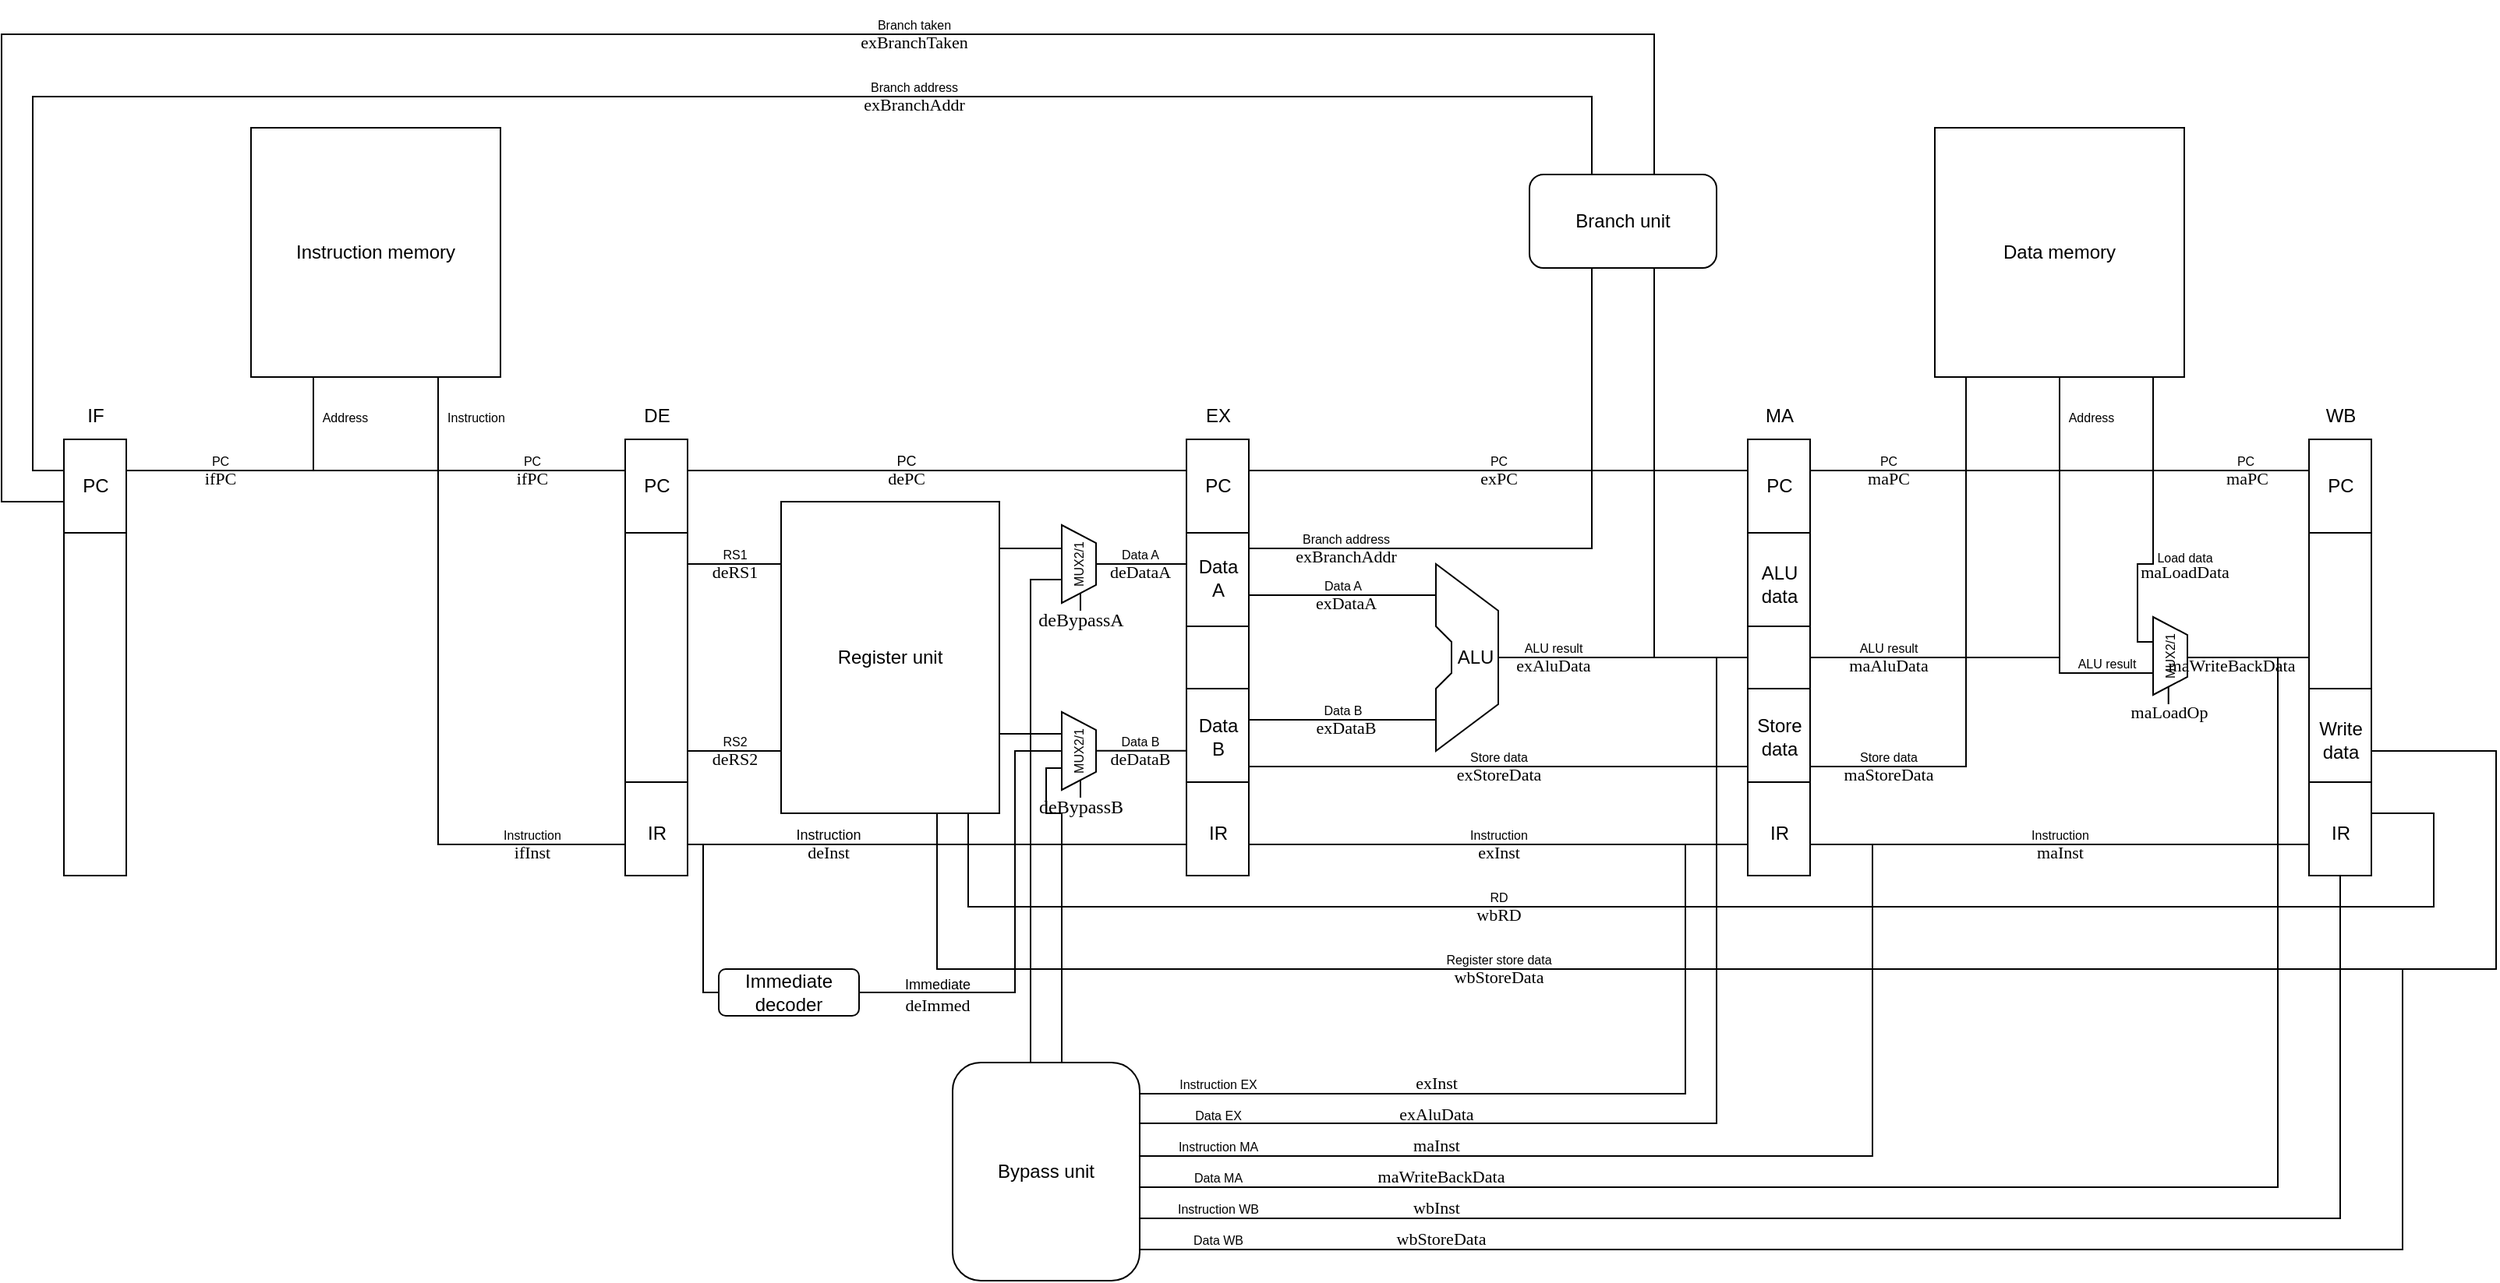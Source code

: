 <mxfile version="21.4.0" type="device">
  <diagram name="Page-1" id="dkRdcyzWB-hq2_BkCbYh">
    <mxGraphModel dx="800" dy="474" grid="1" gridSize="10" guides="1" tooltips="1" connect="1" arrows="1" fold="1" page="1" pageScale="3" pageWidth="1169" pageHeight="827" math="0" shadow="0">
      <root>
        <object label="" id="0">
          <mxCell />
        </object>
        <mxCell id="1" parent="0" />
        <mxCell id="Cf3jVZnJyaWvzG3tm_rI-6" value="Instruction memory" style="rounded=0;whiteSpace=wrap;html=1;" parent="1" vertex="1">
          <mxGeometry x="200" y="120" width="160" height="160" as="geometry" />
        </mxCell>
        <mxCell id="Cf3jVZnJyaWvzG3tm_rI-7" value="" style="rounded=0;whiteSpace=wrap;html=1;" parent="1" vertex="1">
          <mxGeometry x="80" y="320" width="40" height="280" as="geometry" />
        </mxCell>
        <mxCell id="Cf3jVZnJyaWvzG3tm_rI-8" value="" style="rounded=0;whiteSpace=wrap;html=1;" parent="1" vertex="1">
          <mxGeometry x="440" y="320" width="40" height="280" as="geometry" />
        </mxCell>
        <mxCell id="Cf3jVZnJyaWvzG3tm_rI-9" value="" style="rounded=0;whiteSpace=wrap;html=1;" parent="1" vertex="1">
          <mxGeometry x="800" y="320" width="40" height="280" as="geometry" />
        </mxCell>
        <mxCell id="Cf3jVZnJyaWvzG3tm_rI-10" value="" style="rounded=0;whiteSpace=wrap;html=1;" parent="1" vertex="1">
          <mxGeometry x="1160" y="320" width="40" height="280" as="geometry" />
        </mxCell>
        <mxCell id="Cf3jVZnJyaWvzG3tm_rI-11" value="" style="rounded=0;whiteSpace=wrap;html=1;" parent="1" vertex="1">
          <mxGeometry x="1520" y="320" width="40" height="280" as="geometry" />
        </mxCell>
        <mxCell id="Cf3jVZnJyaWvzG3tm_rI-12" value="Data memory" style="rounded=0;whiteSpace=wrap;html=1;" parent="1" vertex="1">
          <mxGeometry x="1280" y="120" width="160" height="160" as="geometry" />
        </mxCell>
        <mxCell id="Cf3jVZnJyaWvzG3tm_rI-14" value="" style="endArrow=none;html=1;rounded=0;entryX=0.25;entryY=1;entryDx=0;entryDy=0;" parent="1" target="Cf3jVZnJyaWvzG3tm_rI-6" edge="1">
          <mxGeometry width="50" height="50" relative="1" as="geometry">
            <mxPoint x="120" y="340" as="sourcePoint" />
            <mxPoint x="170" y="290" as="targetPoint" />
            <Array as="points">
              <mxPoint x="240" y="340" />
            </Array>
          </mxGeometry>
        </mxCell>
        <mxCell id="Cf3jVZnJyaWvzG3tm_rI-16" value="" style="endArrow=none;html=1;rounded=0;" parent="1" edge="1">
          <mxGeometry width="50" height="50" relative="1" as="geometry">
            <mxPoint x="440" y="580" as="sourcePoint" />
            <mxPoint x="320" y="280" as="targetPoint" />
            <Array as="points">
              <mxPoint x="320" y="580" />
            </Array>
          </mxGeometry>
        </mxCell>
        <mxCell id="Cf3jVZnJyaWvzG3tm_rI-18" value="" style="endArrow=none;html=1;rounded=0;" parent="1" edge="1">
          <mxGeometry width="50" height="50" relative="1" as="geometry">
            <mxPoint x="240" y="340" as="sourcePoint" />
            <mxPoint x="440" y="340" as="targetPoint" />
          </mxGeometry>
        </mxCell>
        <mxCell id="Cf3jVZnJyaWvzG3tm_rI-19" value="&lt;font style=&quot;font-size: 8px;&quot;&gt;PC&lt;/font&gt;" style="text;html=1;align=center;verticalAlign=middle;resizable=0;points=[];autosize=1;strokeColor=none;fillColor=none;" parent="1" vertex="1">
          <mxGeometry x="165" y="318" width="30" height="30" as="geometry" />
        </mxCell>
        <mxCell id="Cf3jVZnJyaWvzG3tm_rI-21" value="&lt;font style=&quot;font-size: 8px;&quot;&gt;PC&lt;/font&gt;" style="text;html=1;align=center;verticalAlign=middle;resizable=0;points=[];autosize=1;strokeColor=none;fillColor=none;" parent="1" vertex="1">
          <mxGeometry x="365" y="318" width="30" height="30" as="geometry" />
        </mxCell>
        <mxCell id="Cf3jVZnJyaWvzG3tm_rI-23" value="&lt;font style=&quot;font-size: 8px;&quot;&gt;Instruction&lt;/font&gt;" style="text;html=1;align=center;verticalAlign=middle;resizable=0;points=[];autosize=1;strokeColor=none;fillColor=none;" parent="1" vertex="1">
          <mxGeometry x="350" y="558" width="60" height="30" as="geometry" />
        </mxCell>
        <mxCell id="Cf3jVZnJyaWvzG3tm_rI-24" value="IF" style="text;html=1;align=center;verticalAlign=middle;resizable=0;points=[];autosize=1;strokeColor=none;fillColor=none;" parent="1" vertex="1">
          <mxGeometry x="85" y="290" width="30" height="30" as="geometry" />
        </mxCell>
        <mxCell id="Cf3jVZnJyaWvzG3tm_rI-25" value="DE" style="text;html=1;align=center;verticalAlign=middle;resizable=0;points=[];autosize=1;strokeColor=none;fillColor=none;" parent="1" vertex="1">
          <mxGeometry x="440" y="290" width="40" height="30" as="geometry" />
        </mxCell>
        <mxCell id="Cf3jVZnJyaWvzG3tm_rI-26" value="EX" style="text;html=1;align=center;verticalAlign=middle;resizable=0;points=[];autosize=1;strokeColor=none;fillColor=none;" parent="1" vertex="1">
          <mxGeometry x="800" y="290" width="40" height="30" as="geometry" />
        </mxCell>
        <mxCell id="Cf3jVZnJyaWvzG3tm_rI-27" value="MA" style="text;html=1;align=center;verticalAlign=middle;resizable=0;points=[];autosize=1;strokeColor=none;fillColor=none;" parent="1" vertex="1">
          <mxGeometry x="1160" y="290" width="40" height="30" as="geometry" />
        </mxCell>
        <mxCell id="Cf3jVZnJyaWvzG3tm_rI-28" value="WB" style="text;html=1;align=center;verticalAlign=middle;resizable=0;points=[];autosize=1;strokeColor=none;fillColor=none;" parent="1" vertex="1">
          <mxGeometry x="1520" y="290" width="40" height="30" as="geometry" />
        </mxCell>
        <mxCell id="Cf3jVZnJyaWvzG3tm_rI-29" value="Register unit" style="rounded=0;whiteSpace=wrap;html=1;" parent="1" vertex="1">
          <mxGeometry x="540" y="360" width="140" height="200" as="geometry" />
        </mxCell>
        <mxCell id="Cf3jVZnJyaWvzG3tm_rI-30" value="" style="endArrow=none;html=1;rounded=0;" parent="1" edge="1">
          <mxGeometry width="50" height="50" relative="1" as="geometry">
            <mxPoint x="480" y="340" as="sourcePoint" />
            <mxPoint x="800" y="340" as="targetPoint" />
          </mxGeometry>
        </mxCell>
        <mxCell id="Cf3jVZnJyaWvzG3tm_rI-31" value="&lt;font style=&quot;font-size: 9px;&quot;&gt;PC&lt;/font&gt;" style="text;html=1;align=center;verticalAlign=middle;resizable=0;points=[];autosize=1;strokeColor=none;fillColor=none;" parent="1" vertex="1">
          <mxGeometry x="600" y="318" width="40" height="30" as="geometry" />
        </mxCell>
        <mxCell id="Cf3jVZnJyaWvzG3tm_rI-32" value="" style="endArrow=none;html=1;rounded=0;" parent="1" edge="1">
          <mxGeometry width="50" height="50" relative="1" as="geometry">
            <mxPoint x="480" y="580" as="sourcePoint" />
            <mxPoint x="800" y="580" as="targetPoint" />
          </mxGeometry>
        </mxCell>
        <mxCell id="Cf3jVZnJyaWvzG3tm_rI-33" value="&lt;font style=&quot;font-size: 9px;&quot;&gt;Instruction&lt;/font&gt;" style="text;html=1;align=center;verticalAlign=middle;resizable=0;points=[];autosize=1;strokeColor=none;fillColor=none;" parent="1" vertex="1">
          <mxGeometry x="535" y="558" width="70" height="30" as="geometry" />
        </mxCell>
        <mxCell id="Cf3jVZnJyaWvzG3tm_rI-34" value="" style="endArrow=none;html=1;rounded=0;" parent="1" edge="1">
          <mxGeometry width="50" height="50" relative="1" as="geometry">
            <mxPoint x="480" y="400" as="sourcePoint" />
            <mxPoint x="540" y="400" as="targetPoint" />
          </mxGeometry>
        </mxCell>
        <mxCell id="Cf3jVZnJyaWvzG3tm_rI-35" value="" style="endArrow=none;html=1;rounded=0;" parent="1" edge="1">
          <mxGeometry width="50" height="50" relative="1" as="geometry">
            <mxPoint x="480" y="520" as="sourcePoint" />
            <mxPoint x="540" y="520" as="targetPoint" />
          </mxGeometry>
        </mxCell>
        <mxCell id="Cf3jVZnJyaWvzG3tm_rI-36" value="&lt;font style=&quot;font-size: 8px;&quot;&gt;RS1&lt;/font&gt;" style="text;html=1;align=center;verticalAlign=middle;resizable=0;points=[];autosize=1;strokeColor=none;fillColor=none;" parent="1" vertex="1">
          <mxGeometry x="490" y="378" width="40" height="30" as="geometry" />
        </mxCell>
        <mxCell id="Cf3jVZnJyaWvzG3tm_rI-38" value="&lt;font style=&quot;&quot;&gt;&lt;font style=&quot;font-size: 8px;&quot;&gt;RS2&lt;/font&gt;&lt;br&gt;&lt;/font&gt;" style="text;html=1;align=center;verticalAlign=middle;resizable=0;points=[];autosize=1;strokeColor=none;fillColor=none;" parent="1" vertex="1">
          <mxGeometry x="490" y="498" width="40" height="30" as="geometry" />
        </mxCell>
        <mxCell id="Cf3jVZnJyaWvzG3tm_rI-39" value="" style="endArrow=none;html=1;rounded=0;" parent="1" edge="1">
          <mxGeometry width="50" height="50" relative="1" as="geometry">
            <mxPoint x="1560" y="520" as="sourcePoint" />
            <mxPoint x="640" y="560" as="targetPoint" />
            <Array as="points">
              <mxPoint x="1640" y="520" />
              <mxPoint x="1640" y="660" />
              <mxPoint x="1090" y="660" />
              <mxPoint x="640" y="660" />
            </Array>
          </mxGeometry>
        </mxCell>
        <mxCell id="Cf3jVZnJyaWvzG3tm_rI-43" value="" style="endArrow=none;html=1;rounded=0;fillColor=#E6E6E6;" parent="1" edge="1">
          <mxGeometry width="50" height="50" relative="1" as="geometry">
            <mxPoint x="970" y="460" as="sourcePoint" />
            <mxPoint x="970" y="460" as="targetPoint" />
            <Array as="points">
              <mxPoint x="970" y="470" />
              <mxPoint x="960" y="480" />
              <mxPoint x="960" y="520" />
              <mxPoint x="1000" y="490" />
              <mxPoint x="1000" y="430" />
              <mxPoint x="960" y="400" />
              <mxPoint x="960" y="440" />
              <mxPoint x="970" y="450" />
            </Array>
          </mxGeometry>
        </mxCell>
        <mxCell id="Cf3jVZnJyaWvzG3tm_rI-45" value="" style="endArrow=none;html=1;rounded=0;" parent="1" edge="1">
          <mxGeometry width="50" height="50" relative="1" as="geometry">
            <mxPoint x="840" y="420" as="sourcePoint" />
            <mxPoint x="960" y="420" as="targetPoint" />
          </mxGeometry>
        </mxCell>
        <mxCell id="Cf3jVZnJyaWvzG3tm_rI-46" value="" style="endArrow=none;html=1;rounded=0;" parent="1" edge="1">
          <mxGeometry width="50" height="50" relative="1" as="geometry">
            <mxPoint x="840" y="500" as="sourcePoint" />
            <mxPoint x="960" y="500" as="targetPoint" />
          </mxGeometry>
        </mxCell>
        <mxCell id="Cf3jVZnJyaWvzG3tm_rI-47" value="" style="endArrow=none;html=1;rounded=0;" parent="1" edge="1">
          <mxGeometry width="50" height="50" relative="1" as="geometry">
            <mxPoint x="660" y="560" as="sourcePoint" />
            <mxPoint x="1560" y="560" as="targetPoint" />
            <Array as="points">
              <mxPoint x="660" y="620" />
              <mxPoint x="1600" y="620" />
              <mxPoint x="1600" y="560" />
            </Array>
          </mxGeometry>
        </mxCell>
        <mxCell id="Cf3jVZnJyaWvzG3tm_rI-48" value="" style="endArrow=none;html=1;rounded=0;" parent="1" edge="1">
          <mxGeometry width="50" height="50" relative="1" as="geometry">
            <mxPoint x="1000" y="460" as="sourcePoint" />
            <mxPoint x="1160" y="460" as="targetPoint" />
          </mxGeometry>
        </mxCell>
        <mxCell id="Cf3jVZnJyaWvzG3tm_rI-49" value="&lt;font style=&quot;font-size: 8px;&quot;&gt;Data A&lt;/font&gt;" style="text;html=1;align=center;verticalAlign=middle;resizable=0;points=[];autosize=1;strokeColor=none;fillColor=none;" parent="1" vertex="1">
          <mxGeometry x="875" y="398" width="50" height="30" as="geometry" />
        </mxCell>
        <mxCell id="Cf3jVZnJyaWvzG3tm_rI-51" value="&lt;font style=&quot;font-size: 8px;&quot;&gt;Data B&lt;/font&gt;" style="text;html=1;align=center;verticalAlign=middle;resizable=0;points=[];autosize=1;strokeColor=none;fillColor=none;" parent="1" vertex="1">
          <mxGeometry x="875" y="478" width="50" height="30" as="geometry" />
        </mxCell>
        <mxCell id="Cf3jVZnJyaWvzG3tm_rI-52" value="" style="endArrow=none;html=1;rounded=0;" parent="1" edge="1">
          <mxGeometry width="50" height="50" relative="1" as="geometry">
            <mxPoint x="840" y="530" as="sourcePoint" />
            <mxPoint x="1160" y="530" as="targetPoint" />
          </mxGeometry>
        </mxCell>
        <mxCell id="Cf3jVZnJyaWvzG3tm_rI-53" value="&lt;font style=&quot;font-size: 8px;&quot;&gt;Store data&lt;/font&gt;" style="text;html=1;align=center;verticalAlign=middle;resizable=0;points=[];autosize=1;strokeColor=none;fillColor=none;" parent="1" vertex="1">
          <mxGeometry x="970" y="508" width="60" height="30" as="geometry" />
        </mxCell>
        <mxCell id="Cf3jVZnJyaWvzG3tm_rI-54" value="" style="endArrow=none;html=1;rounded=0;" parent="1" edge="1">
          <mxGeometry width="50" height="50" relative="1" as="geometry">
            <mxPoint x="840" y="580" as="sourcePoint" />
            <mxPoint x="1160" y="580" as="targetPoint" />
          </mxGeometry>
        </mxCell>
        <mxCell id="Cf3jVZnJyaWvzG3tm_rI-55" value="&lt;font style=&quot;font-size: 8px;&quot;&gt;Instruction&lt;/font&gt;" style="text;html=1;align=center;verticalAlign=middle;resizable=0;points=[];autosize=1;strokeColor=none;fillColor=none;" parent="1" vertex="1">
          <mxGeometry x="970" y="558" width="60" height="30" as="geometry" />
        </mxCell>
        <mxCell id="Cf3jVZnJyaWvzG3tm_rI-56" value="" style="endArrow=none;html=1;rounded=0;" parent="1" edge="1">
          <mxGeometry width="50" height="50" relative="1" as="geometry">
            <mxPoint x="840" y="340" as="sourcePoint" />
            <mxPoint x="1160" y="340" as="targetPoint" />
          </mxGeometry>
        </mxCell>
        <mxCell id="Cf3jVZnJyaWvzG3tm_rI-57" value="ALU" style="text;html=1;align=center;verticalAlign=middle;resizable=0;points=[];autosize=1;strokeColor=none;fillColor=none;" parent="1" vertex="1">
          <mxGeometry x="960" y="445" width="50" height="30" as="geometry" />
        </mxCell>
        <mxCell id="Cf3jVZnJyaWvzG3tm_rI-59" value="&lt;font style=&quot;font-size: 8px;&quot;&gt;PC&lt;/font&gt;" style="text;html=1;align=center;verticalAlign=middle;resizable=0;points=[];autosize=1;strokeColor=none;fillColor=none;" parent="1" vertex="1">
          <mxGeometry x="985" y="318" width="30" height="30" as="geometry" />
        </mxCell>
        <mxCell id="Cf3jVZnJyaWvzG3tm_rI-60" value="Branch unit" style="rounded=1;whiteSpace=wrap;html=1;" parent="1" vertex="1">
          <mxGeometry x="1020" y="150" width="120" height="60" as="geometry" />
        </mxCell>
        <mxCell id="Cf3jVZnJyaWvzG3tm_rI-61" value="" style="endArrow=none;html=1;rounded=0;" parent="1" edge="1">
          <mxGeometry width="50" height="50" relative="1" as="geometry">
            <mxPoint x="840" y="390" as="sourcePoint" />
            <mxPoint x="1060" y="210" as="targetPoint" />
            <Array as="points">
              <mxPoint x="1060" y="390" />
            </Array>
          </mxGeometry>
        </mxCell>
        <mxCell id="Cf3jVZnJyaWvzG3tm_rI-62" value="&lt;font style=&quot;font-size: 8px;&quot;&gt;ALU result&lt;/font&gt;" style="text;html=1;align=center;verticalAlign=middle;resizable=0;points=[];autosize=1;strokeColor=none;fillColor=none;" parent="1" vertex="1">
          <mxGeometry x="1005" y="438" width="60" height="30" as="geometry" />
        </mxCell>
        <mxCell id="Cf3jVZnJyaWvzG3tm_rI-64" value="" style="endArrow=none;html=1;rounded=0;" parent="1" edge="1">
          <mxGeometry width="50" height="50" relative="1" as="geometry">
            <mxPoint x="1100" y="460" as="sourcePoint" />
            <mxPoint x="1100" y="210" as="targetPoint" />
          </mxGeometry>
        </mxCell>
        <mxCell id="Cf3jVZnJyaWvzG3tm_rI-65" value="" style="endArrow=none;html=1;rounded=0;" parent="1" edge="1">
          <mxGeometry width="50" height="50" relative="1" as="geometry">
            <mxPoint x="80" y="340" as="sourcePoint" />
            <mxPoint x="1060" y="150" as="targetPoint" />
            <Array as="points">
              <mxPoint x="60" y="340" />
              <mxPoint x="60" y="100" />
              <mxPoint x="560" y="100" />
              <mxPoint x="1060" y="100" />
            </Array>
          </mxGeometry>
        </mxCell>
        <mxCell id="Cf3jVZnJyaWvzG3tm_rI-66" value="" style="endArrow=none;html=1;rounded=0;" parent="1" edge="1">
          <mxGeometry width="50" height="50" relative="1" as="geometry">
            <mxPoint x="80" y="360" as="sourcePoint" />
            <mxPoint x="1100" y="150" as="targetPoint" />
            <Array as="points">
              <mxPoint x="40" y="360" />
              <mxPoint x="40" y="60" />
              <mxPoint x="1100" y="60" />
            </Array>
          </mxGeometry>
        </mxCell>
        <mxCell id="Cf3jVZnJyaWvzG3tm_rI-67" value="&lt;font style=&quot;font-size: 8px;&quot;&gt;Branch taken&lt;/font&gt;" style="text;html=1;align=center;verticalAlign=middle;resizable=0;points=[];autosize=1;strokeColor=none;fillColor=none;" parent="1" vertex="1">
          <mxGeometry x="590" y="38" width="70" height="30" as="geometry" />
        </mxCell>
        <mxCell id="Cf3jVZnJyaWvzG3tm_rI-69" value="&lt;font style=&quot;font-size: 8px;&quot;&gt;Branch address&lt;/font&gt;" style="text;html=1;align=center;verticalAlign=middle;resizable=0;points=[];autosize=1;strokeColor=none;fillColor=none;" parent="1" vertex="1">
          <mxGeometry x="585" y="78" width="80" height="30" as="geometry" />
        </mxCell>
        <mxCell id="Cf3jVZnJyaWvzG3tm_rI-70" value="&lt;font style=&quot;font-size: 8px;&quot;&gt;Branch address&lt;/font&gt;" style="text;html=1;align=center;verticalAlign=middle;resizable=0;points=[];autosize=1;strokeColor=none;fillColor=none;" parent="1" vertex="1">
          <mxGeometry x="862" y="368" width="80" height="30" as="geometry" />
        </mxCell>
        <mxCell id="Cf3jVZnJyaWvzG3tm_rI-71" value="" style="endArrow=none;html=1;rounded=0;" parent="1" edge="1">
          <mxGeometry width="50" height="50" relative="1" as="geometry">
            <mxPoint x="1200" y="580" as="sourcePoint" />
            <mxPoint x="1520" y="580" as="targetPoint" />
          </mxGeometry>
        </mxCell>
        <mxCell id="Cf3jVZnJyaWvzG3tm_rI-72" value="&lt;font style=&quot;font-size: 8px;&quot;&gt;Instruction&lt;/font&gt;" style="text;html=1;align=center;verticalAlign=middle;resizable=0;points=[];autosize=1;strokeColor=none;fillColor=none;" parent="1" vertex="1">
          <mxGeometry x="1330" y="558" width="60" height="30" as="geometry" />
        </mxCell>
        <mxCell id="Cf3jVZnJyaWvzG3tm_rI-73" value="MUX2/1" style="verticalLabelPosition=middle;verticalAlign=middle;html=1;shape=trapezoid;perimeter=trapezoidPerimeter;whiteSpace=wrap;size=0.23;arcSize=10;flipV=1;labelPosition=center;align=center;rotation=-90;fontSize=8;" parent="1" vertex="1">
          <mxGeometry x="706" y="389" width="50" height="22" as="geometry" />
        </mxCell>
        <mxCell id="Cf3jVZnJyaWvzG3tm_rI-74" value="" style="endArrow=none;html=1;rounded=0;" parent="1" edge="1">
          <mxGeometry width="50" height="50" relative="1" as="geometry">
            <mxPoint x="680" y="390" as="sourcePoint" />
            <mxPoint x="720" y="390" as="targetPoint" />
          </mxGeometry>
        </mxCell>
        <mxCell id="Cf3jVZnJyaWvzG3tm_rI-75" value="" style="endArrow=none;html=1;rounded=0;" parent="1" edge="1">
          <mxGeometry width="50" height="50" relative="1" as="geometry">
            <mxPoint x="742" y="400" as="sourcePoint" />
            <mxPoint x="800" y="400" as="targetPoint" />
          </mxGeometry>
        </mxCell>
        <mxCell id="Cf3jVZnJyaWvzG3tm_rI-76" value="MUX2/1" style="verticalLabelPosition=middle;verticalAlign=middle;html=1;shape=trapezoid;perimeter=trapezoidPerimeter;whiteSpace=wrap;size=0.23;arcSize=10;flipV=1;labelPosition=center;align=center;rotation=-90;fontSize=8;" parent="1" vertex="1">
          <mxGeometry x="706" y="509" width="50" height="22" as="geometry" />
        </mxCell>
        <mxCell id="Cf3jVZnJyaWvzG3tm_rI-77" value="" style="endArrow=none;html=1;rounded=0;" parent="1" edge="1">
          <mxGeometry width="50" height="50" relative="1" as="geometry">
            <mxPoint x="742" y="519.89" as="sourcePoint" />
            <mxPoint x="800" y="519.89" as="targetPoint" />
          </mxGeometry>
        </mxCell>
        <mxCell id="Cf3jVZnJyaWvzG3tm_rI-78" value="" style="endArrow=none;html=1;rounded=0;" parent="1" edge="1">
          <mxGeometry width="50" height="50" relative="1" as="geometry">
            <mxPoint x="680" y="509" as="sourcePoint" />
            <mxPoint x="720" y="509" as="targetPoint" />
          </mxGeometry>
        </mxCell>
        <mxCell id="Cf3jVZnJyaWvzG3tm_rI-79" value="" style="endArrow=none;html=1;rounded=0;" parent="1" edge="1">
          <mxGeometry width="50" height="50" relative="1" as="geometry">
            <mxPoint x="732" y="430" as="sourcePoint" />
            <mxPoint x="732" y="419" as="targetPoint" />
          </mxGeometry>
        </mxCell>
        <mxCell id="Cf3jVZnJyaWvzG3tm_rI-80" value="" style="endArrow=none;html=1;rounded=0;" parent="1" edge="1">
          <mxGeometry width="50" height="50" relative="1" as="geometry">
            <mxPoint x="732" y="550" as="sourcePoint" />
            <mxPoint x="732" y="539" as="targetPoint" />
          </mxGeometry>
        </mxCell>
        <mxCell id="Cf3jVZnJyaWvzG3tm_rI-81" value="" style="endArrow=none;html=1;rounded=0;" parent="1" edge="1">
          <mxGeometry width="50" height="50" relative="1" as="geometry">
            <mxPoint x="700" y="720" as="sourcePoint" />
            <mxPoint x="720" y="410" as="targetPoint" />
            <Array as="points">
              <mxPoint x="700" y="410" />
            </Array>
          </mxGeometry>
        </mxCell>
        <mxCell id="Cf3jVZnJyaWvzG3tm_rI-82" value="" style="endArrow=none;html=1;rounded=0;" parent="1" edge="1">
          <mxGeometry width="50" height="50" relative="1" as="geometry">
            <mxPoint x="720" y="720" as="sourcePoint" />
            <mxPoint x="720" y="531" as="targetPoint" />
            <Array as="points">
              <mxPoint x="720" y="560" />
              <mxPoint x="710" y="560" />
              <mxPoint x="710" y="531" />
              <mxPoint x="720" y="531" />
            </Array>
          </mxGeometry>
        </mxCell>
        <mxCell id="Cf3jVZnJyaWvzG3tm_rI-84" value="&lt;font style=&quot;font-size: 8px;&quot;&gt;Data A&lt;/font&gt;" style="text;html=1;align=center;verticalAlign=middle;resizable=0;points=[];autosize=1;strokeColor=none;fillColor=none;" parent="1" vertex="1">
          <mxGeometry x="745" y="378" width="50" height="30" as="geometry" />
        </mxCell>
        <mxCell id="Cf3jVZnJyaWvzG3tm_rI-85" value="&lt;font style=&quot;font-size: 8px;&quot;&gt;Data B&lt;/font&gt;" style="text;html=1;align=center;verticalAlign=middle;resizable=0;points=[];autosize=1;strokeColor=none;fillColor=none;" parent="1" vertex="1">
          <mxGeometry x="745" y="498" width="50" height="30" as="geometry" />
        </mxCell>
        <mxCell id="Cf3jVZnJyaWvzG3tm_rI-88" value="Bypass unit" style="rounded=1;whiteSpace=wrap;html=1;" parent="1" vertex="1">
          <mxGeometry x="650" y="720" width="120" height="140" as="geometry" />
        </mxCell>
        <mxCell id="Cf3jVZnJyaWvzG3tm_rI-89" value="" style="endArrow=none;html=1;rounded=0;" parent="1" edge="1">
          <mxGeometry width="50" height="50" relative="1" as="geometry">
            <mxPoint x="1200" y="340" as="sourcePoint" />
            <mxPoint x="1520" y="340" as="targetPoint" />
          </mxGeometry>
        </mxCell>
        <mxCell id="Cf3jVZnJyaWvzG3tm_rI-90" value="&lt;font style=&quot;font-size: 8px;&quot;&gt;PC&lt;/font&gt;" style="text;html=1;align=center;verticalAlign=middle;resizable=0;points=[];autosize=1;strokeColor=none;fillColor=none;" parent="1" vertex="1">
          <mxGeometry x="1235" y="318" width="30" height="30" as="geometry" />
        </mxCell>
        <mxCell id="Cf3jVZnJyaWvzG3tm_rI-91" value="" style="endArrow=none;html=1;rounded=0;" parent="1" edge="1">
          <mxGeometry width="50" height="50" relative="1" as="geometry">
            <mxPoint x="1200" y="530" as="sourcePoint" />
            <mxPoint x="1300" y="280" as="targetPoint" />
            <Array as="points">
              <mxPoint x="1300" y="530" />
            </Array>
          </mxGeometry>
        </mxCell>
        <mxCell id="Cf3jVZnJyaWvzG3tm_rI-92" value="&lt;font style=&quot;font-size: 8px;&quot;&gt;Store data&lt;/font&gt;" style="text;html=1;align=center;verticalAlign=middle;resizable=0;points=[];autosize=1;strokeColor=none;fillColor=none;" parent="1" vertex="1">
          <mxGeometry x="1220" y="508" width="60" height="30" as="geometry" />
        </mxCell>
        <mxCell id="Cf3jVZnJyaWvzG3tm_rI-93" value="" style="endArrow=none;html=1;rounded=0;" parent="1" edge="1">
          <mxGeometry width="50" height="50" relative="1" as="geometry">
            <mxPoint x="1420" y="450" as="sourcePoint" />
            <mxPoint x="1420" y="280" as="targetPoint" />
            <Array as="points">
              <mxPoint x="1410" y="450" />
              <mxPoint x="1410" y="400" />
              <mxPoint x="1420" y="400" />
            </Array>
          </mxGeometry>
        </mxCell>
        <mxCell id="Cf3jVZnJyaWvzG3tm_rI-94" value="&lt;font style=&quot;font-size: 8px;&quot;&gt;Load data&lt;/font&gt;" style="text;html=1;align=center;verticalAlign=middle;resizable=0;points=[];autosize=1;strokeColor=none;fillColor=none;" parent="1" vertex="1">
          <mxGeometry x="1410" y="380" width="60" height="30" as="geometry" />
        </mxCell>
        <mxCell id="Cf3jVZnJyaWvzG3tm_rI-95" value="MUX2/1" style="verticalLabelPosition=middle;verticalAlign=middle;html=1;shape=trapezoid;perimeter=trapezoidPerimeter;whiteSpace=wrap;size=0.23;arcSize=10;flipV=1;labelPosition=center;align=center;rotation=-90;fontSize=8;" parent="1" vertex="1">
          <mxGeometry x="1406" y="448" width="50" height="22" as="geometry" />
        </mxCell>
        <mxCell id="Cf3jVZnJyaWvzG3tm_rI-96" value="" style="endArrow=none;html=1;rounded=0;" parent="1" edge="1">
          <mxGeometry width="50" height="50" relative="1" as="geometry">
            <mxPoint x="1200" y="460" as="sourcePoint" />
            <mxPoint x="1420" y="470" as="targetPoint" />
            <Array as="points">
              <mxPoint x="1360" y="460" />
              <mxPoint x="1360" y="470" />
            </Array>
          </mxGeometry>
        </mxCell>
        <mxCell id="Cf3jVZnJyaWvzG3tm_rI-97" value="&lt;font style=&quot;font-size: 8px;&quot;&gt;ALU result&lt;/font&gt;" style="text;html=1;align=center;verticalAlign=middle;resizable=0;points=[];autosize=1;strokeColor=none;fillColor=none;" parent="1" vertex="1">
          <mxGeometry x="1360" y="448" width="60" height="30" as="geometry" />
        </mxCell>
        <mxCell id="Cf3jVZnJyaWvzG3tm_rI-98" value="" style="endArrow=none;html=1;rounded=0;" parent="1" edge="1">
          <mxGeometry width="50" height="50" relative="1" as="geometry">
            <mxPoint x="1360" y="460" as="sourcePoint" />
            <mxPoint x="1360" y="280" as="targetPoint" />
          </mxGeometry>
        </mxCell>
        <mxCell id="Cf3jVZnJyaWvzG3tm_rI-99" value="&lt;font style=&quot;font-size: 8px;&quot;&gt;PC&lt;/font&gt;" style="text;html=1;align=center;verticalAlign=middle;resizable=0;points=[];autosize=1;strokeColor=none;fillColor=none;" parent="1" vertex="1">
          <mxGeometry x="1464" y="318" width="30" height="30" as="geometry" />
        </mxCell>
        <mxCell id="Cf3jVZnJyaWvzG3tm_rI-101" value="" style="endArrow=none;html=1;rounded=0;" parent="1" edge="1">
          <mxGeometry width="50" height="50" relative="1" as="geometry">
            <mxPoint x="1442" y="460" as="sourcePoint" />
            <mxPoint x="1520" y="460" as="targetPoint" />
          </mxGeometry>
        </mxCell>
        <mxCell id="Cf3jVZnJyaWvzG3tm_rI-102" value="&lt;font style=&quot;font-size: 8px;&quot;&gt;ALU result&lt;/font&gt;" style="text;html=1;align=center;verticalAlign=middle;resizable=0;points=[];autosize=1;strokeColor=none;fillColor=none;" parent="1" vertex="1">
          <mxGeometry x="1220" y="438" width="60" height="30" as="geometry" />
        </mxCell>
        <mxCell id="Cf3jVZnJyaWvzG3tm_rI-103" value="" style="endArrow=none;html=1;rounded=0;" parent="1" edge="1">
          <mxGeometry width="50" height="50" relative="1" as="geometry">
            <mxPoint x="770" y="740" as="sourcePoint" />
            <mxPoint x="1120" y="580" as="targetPoint" />
            <Array as="points">
              <mxPoint x="1120" y="740" />
            </Array>
          </mxGeometry>
        </mxCell>
        <mxCell id="Cf3jVZnJyaWvzG3tm_rI-104" value="" style="endArrow=none;html=1;rounded=0;" parent="1" edge="1">
          <mxGeometry width="50" height="50" relative="1" as="geometry">
            <mxPoint x="770" y="759" as="sourcePoint" />
            <mxPoint x="1140" y="460" as="targetPoint" />
            <Array as="points">
              <mxPoint x="1140" y="759" />
            </Array>
          </mxGeometry>
        </mxCell>
        <mxCell id="Cf3jVZnJyaWvzG3tm_rI-105" value="" style="endArrow=none;html=1;rounded=0;" parent="1" edge="1">
          <mxGeometry width="50" height="50" relative="1" as="geometry">
            <mxPoint x="770" y="780" as="sourcePoint" />
            <mxPoint x="1240" y="580" as="targetPoint" />
            <Array as="points">
              <mxPoint x="1240" y="780" />
            </Array>
          </mxGeometry>
        </mxCell>
        <mxCell id="Cf3jVZnJyaWvzG3tm_rI-106" value="" style="endArrow=none;html=1;rounded=0;" parent="1" edge="1">
          <mxGeometry width="50" height="50" relative="1" as="geometry">
            <mxPoint x="770" y="800" as="sourcePoint" />
            <mxPoint x="1500" y="460" as="targetPoint" />
            <Array as="points">
              <mxPoint x="1500" y="800" />
            </Array>
          </mxGeometry>
        </mxCell>
        <mxCell id="Cf3jVZnJyaWvzG3tm_rI-107" value="&lt;font style=&quot;font-size: 8px;&quot;&gt;RD&lt;/font&gt;" style="text;html=1;align=center;verticalAlign=middle;resizable=0;points=[];autosize=1;strokeColor=none;fillColor=none;" parent="1" vertex="1">
          <mxGeometry x="980" y="598" width="40" height="30" as="geometry" />
        </mxCell>
        <mxCell id="Cf3jVZnJyaWvzG3tm_rI-108" value="&lt;font style=&quot;font-size: 8px;&quot;&gt;Register store data&lt;/font&gt;" style="text;html=1;align=center;verticalAlign=middle;resizable=0;points=[];autosize=1;strokeColor=none;fillColor=none;" parent="1" vertex="1">
          <mxGeometry x="955" y="638" width="90" height="30" as="geometry" />
        </mxCell>
        <mxCell id="Cf3jVZnJyaWvzG3tm_rI-109" value="" style="endArrow=none;html=1;rounded=0;" parent="1" edge="1">
          <mxGeometry width="50" height="50" relative="1" as="geometry">
            <mxPoint x="770" y="820" as="sourcePoint" />
            <mxPoint x="1540" y="600" as="targetPoint" />
            <Array as="points">
              <mxPoint x="1540" y="820" />
            </Array>
          </mxGeometry>
        </mxCell>
        <mxCell id="Cf3jVZnJyaWvzG3tm_rI-110" value="" style="endArrow=none;html=1;rounded=0;" parent="1" edge="1">
          <mxGeometry width="50" height="50" relative="1" as="geometry">
            <mxPoint x="770" y="840" as="sourcePoint" />
            <mxPoint x="1580" y="660" as="targetPoint" />
            <Array as="points">
              <mxPoint x="1580" y="840" />
            </Array>
          </mxGeometry>
        </mxCell>
        <mxCell id="Cf3jVZnJyaWvzG3tm_rI-111" value="&lt;font style=&quot;font-size: 8px;&quot;&gt;Instruction EX&lt;/font&gt;" style="text;html=1;align=center;verticalAlign=middle;resizable=0;points=[];autosize=1;strokeColor=none;fillColor=none;" parent="1" vertex="1">
          <mxGeometry x="785" y="718" width="70" height="30" as="geometry" />
        </mxCell>
        <mxCell id="Cf3jVZnJyaWvzG3tm_rI-112" value="&lt;font style=&quot;font-size: 8px;&quot;&gt;Instruction MA&lt;/font&gt;" style="text;html=1;align=center;verticalAlign=middle;resizable=0;points=[];autosize=1;strokeColor=none;fillColor=none;" parent="1" vertex="1">
          <mxGeometry x="785" y="758" width="70" height="30" as="geometry" />
        </mxCell>
        <mxCell id="Cf3jVZnJyaWvzG3tm_rI-113" value="&lt;font style=&quot;font-size: 8px;&quot;&gt;Instruction WB&lt;/font&gt;" style="text;html=1;align=center;verticalAlign=middle;resizable=0;points=[];autosize=1;strokeColor=none;fillColor=none;" parent="1" vertex="1">
          <mxGeometry x="780" y="798" width="80" height="30" as="geometry" />
        </mxCell>
        <mxCell id="Cf3jVZnJyaWvzG3tm_rI-114" value="&lt;font style=&quot;font-size: 8px;&quot;&gt;Data EX&lt;/font&gt;" style="text;html=1;align=center;verticalAlign=middle;resizable=0;points=[];autosize=1;strokeColor=none;fillColor=none;" parent="1" vertex="1">
          <mxGeometry x="795" y="738" width="50" height="30" as="geometry" />
        </mxCell>
        <mxCell id="Cf3jVZnJyaWvzG3tm_rI-115" value="&lt;font style=&quot;font-size: 8px;&quot;&gt;Data MA&lt;/font&gt;" style="text;html=1;align=center;verticalAlign=middle;resizable=0;points=[];autosize=1;strokeColor=none;fillColor=none;" parent="1" vertex="1">
          <mxGeometry x="795" y="778" width="50" height="30" as="geometry" />
        </mxCell>
        <mxCell id="Cf3jVZnJyaWvzG3tm_rI-117" value="&lt;font style=&quot;font-size: 8px;&quot;&gt;Data WB&lt;/font&gt;" style="text;html=1;align=center;verticalAlign=middle;resizable=0;points=[];autosize=1;strokeColor=none;fillColor=none;" parent="1" vertex="1">
          <mxGeometry x="790" y="818" width="60" height="30" as="geometry" />
        </mxCell>
        <mxCell id="Cf3jVZnJyaWvzG3tm_rI-118" value="" style="endArrow=none;html=1;rounded=0;" parent="1" edge="1">
          <mxGeometry width="50" height="50" relative="1" as="geometry">
            <mxPoint x="80" y="380" as="sourcePoint" />
            <mxPoint x="120" y="380" as="targetPoint" />
          </mxGeometry>
        </mxCell>
        <mxCell id="Cf3jVZnJyaWvzG3tm_rI-119" value="PC" style="text;html=1;align=center;verticalAlign=middle;resizable=0;points=[];autosize=1;strokeColor=none;fillColor=none;" parent="1" vertex="1">
          <mxGeometry x="80" y="335" width="40" height="30" as="geometry" />
        </mxCell>
        <mxCell id="Cf3jVZnJyaWvzG3tm_rI-120" value="" style="endArrow=none;html=1;rounded=0;" parent="1" edge="1">
          <mxGeometry width="50" height="50" relative="1" as="geometry">
            <mxPoint x="440" y="380" as="sourcePoint" />
            <mxPoint x="480" y="380" as="targetPoint" />
          </mxGeometry>
        </mxCell>
        <mxCell id="Cf3jVZnJyaWvzG3tm_rI-121" value="PC" style="text;html=1;align=center;verticalAlign=middle;resizable=0;points=[];autosize=1;strokeColor=none;fillColor=none;" parent="1" vertex="1">
          <mxGeometry x="440" y="335" width="40" height="30" as="geometry" />
        </mxCell>
        <mxCell id="Cf3jVZnJyaWvzG3tm_rI-122" value="" style="endArrow=none;html=1;rounded=0;" parent="1" edge="1">
          <mxGeometry width="50" height="50" relative="1" as="geometry">
            <mxPoint x="800" y="380" as="sourcePoint" />
            <mxPoint x="840" y="380" as="targetPoint" />
          </mxGeometry>
        </mxCell>
        <mxCell id="Cf3jVZnJyaWvzG3tm_rI-123" value="PC" style="text;html=1;align=center;verticalAlign=middle;resizable=0;points=[];autosize=1;strokeColor=none;fillColor=none;" parent="1" vertex="1">
          <mxGeometry x="800" y="335" width="40" height="30" as="geometry" />
        </mxCell>
        <mxCell id="Cf3jVZnJyaWvzG3tm_rI-124" value="" style="endArrow=none;html=1;rounded=0;" parent="1" edge="1">
          <mxGeometry width="50" height="50" relative="1" as="geometry">
            <mxPoint x="1160" y="380" as="sourcePoint" />
            <mxPoint x="1200" y="380" as="targetPoint" />
          </mxGeometry>
        </mxCell>
        <mxCell id="Cf3jVZnJyaWvzG3tm_rI-125" value="PC" style="text;html=1;align=center;verticalAlign=middle;resizable=0;points=[];autosize=1;strokeColor=none;fillColor=none;" parent="1" vertex="1">
          <mxGeometry x="1160" y="335" width="40" height="30" as="geometry" />
        </mxCell>
        <mxCell id="Cf3jVZnJyaWvzG3tm_rI-126" value="" style="endArrow=none;html=1;rounded=0;" parent="1" edge="1">
          <mxGeometry width="50" height="50" relative="1" as="geometry">
            <mxPoint x="1520" y="380" as="sourcePoint" />
            <mxPoint x="1560" y="380" as="targetPoint" />
          </mxGeometry>
        </mxCell>
        <mxCell id="Cf3jVZnJyaWvzG3tm_rI-127" value="PC" style="text;html=1;align=center;verticalAlign=middle;resizable=0;points=[];autosize=1;strokeColor=none;fillColor=none;" parent="1" vertex="1">
          <mxGeometry x="1520" y="335" width="40" height="30" as="geometry" />
        </mxCell>
        <mxCell id="Cf3jVZnJyaWvzG3tm_rI-128" value="IR" style="text;html=1;align=center;verticalAlign=middle;resizable=0;points=[];autosize=1;strokeColor=none;fillColor=none;" parent="1" vertex="1">
          <mxGeometry x="440" y="558" width="40" height="30" as="geometry" />
        </mxCell>
        <mxCell id="Cf3jVZnJyaWvzG3tm_rI-129" value="" style="endArrow=none;html=1;rounded=0;" parent="1" edge="1">
          <mxGeometry width="50" height="50" relative="1" as="geometry">
            <mxPoint x="440" y="540" as="sourcePoint" />
            <mxPoint x="480" y="540" as="targetPoint" />
          </mxGeometry>
        </mxCell>
        <mxCell id="Cf3jVZnJyaWvzG3tm_rI-130" value="IR" style="text;html=1;align=center;verticalAlign=middle;resizable=0;points=[];autosize=1;strokeColor=none;fillColor=none;" parent="1" vertex="1">
          <mxGeometry x="800" y="558" width="40" height="30" as="geometry" />
        </mxCell>
        <mxCell id="Cf3jVZnJyaWvzG3tm_rI-131" value="" style="endArrow=none;html=1;rounded=0;" parent="1" edge="1">
          <mxGeometry width="50" height="50" relative="1" as="geometry">
            <mxPoint x="800" y="540" as="sourcePoint" />
            <mxPoint x="840" y="540" as="targetPoint" />
          </mxGeometry>
        </mxCell>
        <mxCell id="Cf3jVZnJyaWvzG3tm_rI-132" value="IR" style="text;html=1;align=center;verticalAlign=middle;resizable=0;points=[];autosize=1;strokeColor=none;fillColor=none;" parent="1" vertex="1">
          <mxGeometry x="1160" y="558" width="40" height="30" as="geometry" />
        </mxCell>
        <mxCell id="Cf3jVZnJyaWvzG3tm_rI-133" value="" style="endArrow=none;html=1;rounded=0;" parent="1" edge="1">
          <mxGeometry width="50" height="50" relative="1" as="geometry">
            <mxPoint x="1160" y="540" as="sourcePoint" />
            <mxPoint x="1200" y="540" as="targetPoint" />
          </mxGeometry>
        </mxCell>
        <mxCell id="Cf3jVZnJyaWvzG3tm_rI-134" value="IR" style="text;html=1;align=center;verticalAlign=middle;resizable=0;points=[];autosize=1;strokeColor=none;fillColor=none;" parent="1" vertex="1">
          <mxGeometry x="1520" y="558" width="40" height="30" as="geometry" />
        </mxCell>
        <mxCell id="Cf3jVZnJyaWvzG3tm_rI-135" value="" style="endArrow=none;html=1;rounded=0;" parent="1" edge="1">
          <mxGeometry width="50" height="50" relative="1" as="geometry">
            <mxPoint x="1520" y="540" as="sourcePoint" />
            <mxPoint x="1560" y="540" as="targetPoint" />
          </mxGeometry>
        </mxCell>
        <mxCell id="Cf3jVZnJyaWvzG3tm_rI-136" value="Data&lt;br&gt;B" style="text;html=1;align=center;verticalAlign=middle;resizable=0;points=[];autosize=1;strokeColor=none;fillColor=none;" parent="1" vertex="1">
          <mxGeometry x="795" y="491" width="50" height="40" as="geometry" />
        </mxCell>
        <mxCell id="Cf3jVZnJyaWvzG3tm_rI-137" value="" style="endArrow=none;html=1;rounded=0;" parent="1" edge="1">
          <mxGeometry width="50" height="50" relative="1" as="geometry">
            <mxPoint x="800" y="480" as="sourcePoint" />
            <mxPoint x="840" y="480" as="targetPoint" />
          </mxGeometry>
        </mxCell>
        <mxCell id="Cf3jVZnJyaWvzG3tm_rI-138" value="Data&lt;br&gt;A" style="text;html=1;align=center;verticalAlign=middle;resizable=0;points=[];autosize=1;strokeColor=none;fillColor=none;" parent="1" vertex="1">
          <mxGeometry x="795" y="389" width="50" height="40" as="geometry" />
        </mxCell>
        <mxCell id="Cf3jVZnJyaWvzG3tm_rI-139" value="" style="endArrow=none;html=1;rounded=0;" parent="1" edge="1">
          <mxGeometry width="50" height="50" relative="1" as="geometry">
            <mxPoint x="800" y="440" as="sourcePoint" />
            <mxPoint x="840" y="440" as="targetPoint" />
          </mxGeometry>
        </mxCell>
        <mxCell id="Cf3jVZnJyaWvzG3tm_rI-140" value="Store&lt;br&gt;data" style="text;html=1;align=center;verticalAlign=middle;resizable=0;points=[];autosize=1;strokeColor=none;fillColor=none;" parent="1" vertex="1">
          <mxGeometry x="1155" y="491" width="50" height="40" as="geometry" />
        </mxCell>
        <mxCell id="Cf3jVZnJyaWvzG3tm_rI-141" value="ALU&lt;br&gt;data" style="text;html=1;align=center;verticalAlign=middle;resizable=0;points=[];autosize=1;strokeColor=none;fillColor=none;" parent="1" vertex="1">
          <mxGeometry x="1155" y="393" width="50" height="40" as="geometry" />
        </mxCell>
        <mxCell id="Cf3jVZnJyaWvzG3tm_rI-142" value="" style="endArrow=none;html=1;rounded=0;" parent="1" edge="1">
          <mxGeometry width="50" height="50" relative="1" as="geometry">
            <mxPoint x="1160" y="440" as="sourcePoint" />
            <mxPoint x="1200" y="440" as="targetPoint" />
          </mxGeometry>
        </mxCell>
        <mxCell id="Cf3jVZnJyaWvzG3tm_rI-143" value="" style="endArrow=none;html=1;rounded=0;" parent="1" edge="1">
          <mxGeometry width="50" height="50" relative="1" as="geometry">
            <mxPoint x="1160" y="480" as="sourcePoint" />
            <mxPoint x="1200" y="480" as="targetPoint" />
          </mxGeometry>
        </mxCell>
        <mxCell id="Cf3jVZnJyaWvzG3tm_rI-144" value="Write&lt;br&gt;data" style="text;html=1;align=center;verticalAlign=middle;resizable=0;points=[];autosize=1;strokeColor=none;fillColor=none;" parent="1" vertex="1">
          <mxGeometry x="1515" y="493" width="50" height="40" as="geometry" />
        </mxCell>
        <mxCell id="Cf3jVZnJyaWvzG3tm_rI-145" value="" style="endArrow=none;html=1;rounded=0;" parent="1" edge="1">
          <mxGeometry width="50" height="50" relative="1" as="geometry">
            <mxPoint x="1520" y="480" as="sourcePoint" />
            <mxPoint x="1560" y="480" as="targetPoint" />
          </mxGeometry>
        </mxCell>
        <mxCell id="Cf3jVZnJyaWvzG3tm_rI-146" value="" style="endArrow=none;html=1;rounded=0;" parent="1" edge="1">
          <mxGeometry width="50" height="50" relative="1" as="geometry">
            <mxPoint x="1429.86" y="490" as="sourcePoint" />
            <mxPoint x="1429.86" y="479" as="targetPoint" />
          </mxGeometry>
        </mxCell>
        <mxCell id="3q17rN3XPfsY1fEAT6UV-2" value="&lt;font style=&quot;font-size: 11px;&quot;&gt;ifPC&lt;/font&gt;" style="text;html=1;align=center;verticalAlign=middle;resizable=0;points=[];autosize=1;strokeColor=none;fillColor=none;fontFamily=cascadia  code;" parent="1" vertex="1">
          <mxGeometry x="155" y="330" width="50" height="30" as="geometry" />
        </mxCell>
        <mxCell id="3q17rN3XPfsY1fEAT6UV-3" value="&lt;font style=&quot;font-size: 11px;&quot;&gt;ifPC&lt;/font&gt;" style="text;html=1;align=center;verticalAlign=middle;resizable=0;points=[];autosize=1;strokeColor=none;fillColor=none;fontFamily=cascadia  code;" parent="1" vertex="1">
          <mxGeometry x="355" y="330" width="50" height="30" as="geometry" />
        </mxCell>
        <mxCell id="3q17rN3XPfsY1fEAT6UV-4" value="&lt;font style=&quot;font-size: 11px;&quot;&gt;ifInst&lt;/font&gt;" style="text;html=1;align=center;verticalAlign=middle;resizable=0;points=[];autosize=1;strokeColor=none;fillColor=none;fontFamily=cascadia  code;" parent="1" vertex="1">
          <mxGeometry x="350" y="570" width="60" height="30" as="geometry" />
        </mxCell>
        <mxCell id="3q17rN3XPfsY1fEAT6UV-6" value="&lt;font style=&quot;font-size: 11px;&quot;&gt;deRS1&lt;/font&gt;" style="text;html=1;align=center;verticalAlign=middle;resizable=0;points=[];autosize=1;strokeColor=none;fillColor=none;fontFamily=cascadia  code;" parent="1" vertex="1">
          <mxGeometry x="480" y="390" width="60" height="30" as="geometry" />
        </mxCell>
        <mxCell id="3q17rN3XPfsY1fEAT6UV-7" value="&lt;font style=&quot;font-size: 11px;&quot;&gt;deRS2&lt;/font&gt;" style="text;html=1;align=center;verticalAlign=middle;resizable=0;points=[];autosize=1;strokeColor=none;fillColor=none;fontFamily=cascadia  code;" parent="1" vertex="1">
          <mxGeometry x="480" y="510" width="60" height="30" as="geometry" />
        </mxCell>
        <mxCell id="3q17rN3XPfsY1fEAT6UV-9" value="&lt;font style=&quot;font-size: 11px;&quot;&gt;deDataA&lt;/font&gt;" style="text;html=1;align=center;verticalAlign=middle;resizable=0;points=[];autosize=1;strokeColor=none;fillColor=none;fontFamily=cascadia  code;" parent="1" vertex="1">
          <mxGeometry x="735" y="390" width="70" height="30" as="geometry" />
        </mxCell>
        <mxCell id="3q17rN3XPfsY1fEAT6UV-10" value="&lt;font style=&quot;font-size: 11px;&quot;&gt;deDataB&lt;/font&gt;" style="text;html=1;align=center;verticalAlign=middle;resizable=0;points=[];autosize=1;strokeColor=none;fillColor=none;fontFamily=cascadia  code;" parent="1" vertex="1">
          <mxGeometry x="735" y="510" width="70" height="30" as="geometry" />
        </mxCell>
        <mxCell id="3q17rN3XPfsY1fEAT6UV-11" value="&lt;font style=&quot;font-size: 11px;&quot;&gt;exDataA&lt;/font&gt;" style="text;html=1;align=center;verticalAlign=middle;resizable=0;points=[];autosize=1;strokeColor=none;fillColor=none;fontFamily=cascadia  code;" parent="1" vertex="1">
          <mxGeometry x="867" y="410" width="70" height="30" as="geometry" />
        </mxCell>
        <mxCell id="3q17rN3XPfsY1fEAT6UV-12" value="&lt;font style=&quot;font-size: 11px;&quot;&gt;exDataB&lt;/font&gt;" style="text;html=1;align=center;verticalAlign=middle;resizable=0;points=[];autosize=1;strokeColor=none;fillColor=none;fontFamily=cascadia  code;" parent="1" vertex="1">
          <mxGeometry x="867" y="490" width="70" height="30" as="geometry" />
        </mxCell>
        <mxCell id="3q17rN3XPfsY1fEAT6UV-14" value="&lt;font style=&quot;font-size: 11px;&quot;&gt;exStoreData&lt;/font&gt;" style="text;html=1;align=center;verticalAlign=middle;resizable=0;points=[];autosize=1;strokeColor=none;fillColor=none;fontFamily=cascadia  code;" parent="1" vertex="1">
          <mxGeometry x="955" y="520" width="90" height="30" as="geometry" />
        </mxCell>
        <mxCell id="3q17rN3XPfsY1fEAT6UV-16" value="&lt;font style=&quot;font-size: 11px;&quot;&gt;exAluData&lt;/font&gt;" style="text;html=1;align=center;verticalAlign=middle;resizable=0;points=[];autosize=1;strokeColor=none;fillColor=none;fontFamily=cascadia  code;" parent="1" vertex="1">
          <mxGeometry x="995" y="450" width="80" height="30" as="geometry" />
        </mxCell>
        <mxCell id="3q17rN3XPfsY1fEAT6UV-17" value="&lt;font style=&quot;font-size: 11px;&quot;&gt;exBranchAddr&lt;/font&gt;" style="text;html=1;align=center;verticalAlign=middle;resizable=0;points=[];autosize=1;strokeColor=none;fillColor=none;fontFamily=cascadia  code;" parent="1" vertex="1">
          <mxGeometry x="852" y="380" width="100" height="30" as="geometry" />
        </mxCell>
        <mxCell id="3q17rN3XPfsY1fEAT6UV-18" value="&lt;font style=&quot;font-size: 11px;&quot;&gt;dePC&lt;/font&gt;" style="text;html=1;align=center;verticalAlign=middle;resizable=0;points=[];autosize=1;strokeColor=none;fillColor=none;fontFamily=cascadia  code;" parent="1" vertex="1">
          <mxGeometry x="595" y="330" width="50" height="30" as="geometry" />
        </mxCell>
        <mxCell id="3q17rN3XPfsY1fEAT6UV-19" value="&lt;font style=&quot;font-size: 11px;&quot;&gt;wbStoreData&lt;/font&gt;" style="text;html=1;align=center;verticalAlign=middle;resizable=0;points=[];autosize=1;strokeColor=none;fillColor=none;fontFamily=cascadia  code;" parent="1" vertex="1">
          <mxGeometry x="955" y="650" width="90" height="30" as="geometry" />
        </mxCell>
        <mxCell id="3q17rN3XPfsY1fEAT6UV-20" value="&lt;font style=&quot;font-size: 11px;&quot;&gt;maStoreData&lt;/font&gt;" style="text;html=1;align=center;verticalAlign=middle;resizable=0;points=[];autosize=1;strokeColor=none;fillColor=none;fontFamily=cascadia  code;" parent="1" vertex="1">
          <mxGeometry x="1205" y="520" width="90" height="30" as="geometry" />
        </mxCell>
        <mxCell id="3q17rN3XPfsY1fEAT6UV-21" value="&lt;font style=&quot;font-size: 11px;&quot;&gt;maAluData&lt;/font&gt;" style="text;html=1;align=center;verticalAlign=middle;resizable=0;points=[];autosize=1;strokeColor=none;fillColor=none;fontFamily=cascadia  code;" parent="1" vertex="1">
          <mxGeometry x="1210" y="450" width="80" height="30" as="geometry" />
        </mxCell>
        <mxCell id="3q17rN3XPfsY1fEAT6UV-22" value="&lt;font style=&quot;font-size: 11px;&quot;&gt;maPC&lt;/font&gt;" style="text;html=1;align=center;verticalAlign=middle;resizable=0;points=[];autosize=1;strokeColor=none;fillColor=none;fontFamily=cascadia  code;" parent="1" vertex="1">
          <mxGeometry x="1225" y="330" width="50" height="30" as="geometry" />
        </mxCell>
        <mxCell id="3q17rN3XPfsY1fEAT6UV-23" value="&lt;font style=&quot;font-size: 11px;&quot;&gt;maWriteBackData&lt;/font&gt;" style="text;html=1;align=center;verticalAlign=middle;resizable=0;points=[];autosize=1;strokeColor=none;fillColor=none;fontFamily=cascadia  code;" parent="1" vertex="1">
          <mxGeometry x="1410" y="450" width="120" height="30" as="geometry" />
        </mxCell>
        <mxCell id="3q17rN3XPfsY1fEAT6UV-24" value="&lt;font style=&quot;font-size: 11px;&quot;&gt;maLoadData&lt;/font&gt;" style="text;html=1;align=center;verticalAlign=middle;resizable=0;points=[];autosize=1;strokeColor=none;fillColor=none;fontFamily=cascadia  code;" parent="1" vertex="1">
          <mxGeometry x="1395" y="390" width="90" height="30" as="geometry" />
        </mxCell>
        <mxCell id="3q17rN3XPfsY1fEAT6UV-25" value="&lt;font style=&quot;font-size: 11px;&quot;&gt;maPC&lt;/font&gt;" style="text;html=1;align=center;verticalAlign=middle;resizable=0;points=[];autosize=1;strokeColor=none;fillColor=none;fontFamily=cascadia  code;" parent="1" vertex="1">
          <mxGeometry x="1455" y="330" width="50" height="30" as="geometry" />
        </mxCell>
        <mxCell id="3q17rN3XPfsY1fEAT6UV-26" value="&lt;font style=&quot;font-size: 11px;&quot;&gt;exBranchAddr&lt;/font&gt;" style="text;html=1;align=center;verticalAlign=middle;resizable=0;points=[];autosize=1;strokeColor=none;fillColor=none;fontFamily=cascadia  code;" parent="1" vertex="1">
          <mxGeometry x="575" y="90" width="100" height="30" as="geometry" />
        </mxCell>
        <mxCell id="3q17rN3XPfsY1fEAT6UV-27" value="&lt;font style=&quot;font-size: 11px;&quot;&gt;exBranchTaken&lt;/font&gt;" style="text;html=1;align=center;verticalAlign=middle;resizable=0;points=[];autosize=1;strokeColor=none;fillColor=none;fontFamily=cascadia  code;" parent="1" vertex="1">
          <mxGeometry x="570" y="50" width="110" height="30" as="geometry" />
        </mxCell>
        <mxCell id="3q17rN3XPfsY1fEAT6UV-31" value="&lt;font style=&quot;font-size: 11px;&quot;&gt;maLoadOp&lt;/font&gt;" style="text;html=1;align=center;verticalAlign=middle;resizable=0;points=[];autosize=1;strokeColor=none;fillColor=none;fontFamily=cascadia  code;" parent="1" vertex="1">
          <mxGeometry x="1390" y="480" width="80" height="30" as="geometry" />
        </mxCell>
        <mxCell id="3q17rN3XPfsY1fEAT6UV-34" value="&lt;font style=&quot;font-size: 11px;&quot;&gt;wbRD&lt;/font&gt;" style="text;html=1;align=center;verticalAlign=middle;resizable=0;points=[];autosize=1;strokeColor=none;fillColor=none;fontFamily=cascadia  code;" parent="1" vertex="1">
          <mxGeometry x="975" y="610" width="50" height="30" as="geometry" />
        </mxCell>
        <mxCell id="3q17rN3XPfsY1fEAT6UV-35" value="&lt;font style=&quot;font-size: 11px;&quot;&gt;deInst&lt;/font&gt;" style="text;html=1;align=center;verticalAlign=middle;resizable=0;points=[];autosize=1;strokeColor=none;fillColor=none;fontFamily=cascadia  code;" parent="1" vertex="1">
          <mxGeometry x="540" y="570" width="60" height="30" as="geometry" />
        </mxCell>
        <mxCell id="3q17rN3XPfsY1fEAT6UV-36" value="&lt;font style=&quot;font-size: 11px;&quot;&gt;exInst&lt;/font&gt;" style="text;html=1;align=center;verticalAlign=middle;resizable=0;points=[];autosize=1;strokeColor=none;fillColor=none;fontFamily=cascadia  code;" parent="1" vertex="1">
          <mxGeometry x="970" y="570" width="60" height="30" as="geometry" />
        </mxCell>
        <mxCell id="3q17rN3XPfsY1fEAT6UV-37" value="&lt;font style=&quot;font-size: 11px;&quot;&gt;maInst&lt;/font&gt;" style="text;html=1;align=center;verticalAlign=middle;resizable=0;points=[];autosize=1;strokeColor=none;fillColor=none;fontFamily=cascadia  code;" parent="1" vertex="1">
          <mxGeometry x="1330" y="570" width="60" height="30" as="geometry" />
        </mxCell>
        <mxCell id="3q17rN3XPfsY1fEAT6UV-38" value="&lt;font style=&quot;font-size: 11px;&quot;&gt;exPC&lt;/font&gt;" style="text;html=1;align=center;verticalAlign=middle;resizable=0;points=[];autosize=1;strokeColor=none;fillColor=none;fontFamily=cascadia  code;" parent="1" vertex="1">
          <mxGeometry x="975" y="330" width="50" height="30" as="geometry" />
        </mxCell>
        <mxCell id="3q17rN3XPfsY1fEAT6UV-44" value="&lt;font face=&quot;cascadia code&quot;&gt;deBypassA&lt;/font&gt;" style="text;html=1;align=center;verticalAlign=middle;resizable=0;points=[];autosize=1;strokeColor=none;fillColor=none;" parent="1" vertex="1">
          <mxGeometry x="687" y="421" width="90" height="30" as="geometry" />
        </mxCell>
        <mxCell id="3q17rN3XPfsY1fEAT6UV-46" value="&lt;font face=&quot;cascadia code&quot;&gt;deBypassB&lt;/font&gt;" style="text;html=1;align=center;verticalAlign=middle;resizable=0;points=[];autosize=1;strokeColor=none;fillColor=none;" parent="1" vertex="1">
          <mxGeometry x="687" y="541" width="90" height="30" as="geometry" />
        </mxCell>
        <mxCell id="3q17rN3XPfsY1fEAT6UV-47" value="Immediate decoder" style="rounded=1;whiteSpace=wrap;html=1;" parent="1" vertex="1">
          <mxGeometry x="500" y="660" width="90" height="30" as="geometry" />
        </mxCell>
        <mxCell id="3q17rN3XPfsY1fEAT6UV-48" value="" style="endArrow=none;html=1;rounded=0;exitX=0;exitY=0.5;exitDx=0;exitDy=0;" parent="1" source="3q17rN3XPfsY1fEAT6UV-47" edge="1">
          <mxGeometry width="50" height="50" relative="1" as="geometry">
            <mxPoint x="440" y="630" as="sourcePoint" />
            <mxPoint x="490" y="580" as="targetPoint" />
            <Array as="points">
              <mxPoint x="490" y="675" />
            </Array>
          </mxGeometry>
        </mxCell>
        <mxCell id="3q17rN3XPfsY1fEAT6UV-49" value="" style="endArrow=none;html=1;rounded=0;entryX=0.5;entryY=0;entryDx=0;entryDy=0;exitX=1;exitY=0.5;exitDx=0;exitDy=0;" parent="1" source="3q17rN3XPfsY1fEAT6UV-47" target="Cf3jVZnJyaWvzG3tm_rI-76" edge="1">
          <mxGeometry width="50" height="50" relative="1" as="geometry">
            <mxPoint x="625" y="688" as="sourcePoint" />
            <mxPoint x="675" y="638" as="targetPoint" />
            <Array as="points">
              <mxPoint x="690" y="675" />
              <mxPoint x="690" y="520" />
            </Array>
          </mxGeometry>
        </mxCell>
        <mxCell id="3q17rN3XPfsY1fEAT6UV-50" value="&lt;font style=&quot;font-size: 9px;&quot;&gt;Immediate&lt;/font&gt;" style="text;html=1;align=center;verticalAlign=middle;resizable=0;points=[];autosize=1;strokeColor=none;fillColor=none;" parent="1" vertex="1">
          <mxGeometry x="605" y="654" width="70" height="30" as="geometry" />
        </mxCell>
        <mxCell id="3q17rN3XPfsY1fEAT6UV-51" value="&lt;font style=&quot;font-size: 11px;&quot;&gt;deImmed&lt;/font&gt;" style="text;html=1;align=center;verticalAlign=middle;resizable=0;points=[];autosize=1;strokeColor=none;fillColor=none;fontFamily=cascadia  code;" parent="1" vertex="1">
          <mxGeometry x="605" y="668" width="70" height="30" as="geometry" />
        </mxCell>
        <mxCell id="6ChEhYGNCqVHIR1oX5lB-1" value="&lt;font style=&quot;font-size: 8px;&quot;&gt;Address&lt;/font&gt;" style="text;html=1;align=center;verticalAlign=middle;resizable=0;points=[];autosize=1;strokeColor=none;fillColor=none;" parent="1" vertex="1">
          <mxGeometry x="1355" y="290" width="50" height="30" as="geometry" />
        </mxCell>
        <mxCell id="6ChEhYGNCqVHIR1oX5lB-2" value="&lt;font style=&quot;font-size: 8px;&quot;&gt;Address&lt;/font&gt;" style="text;html=1;align=center;verticalAlign=middle;resizable=0;points=[];autosize=1;strokeColor=none;fillColor=none;" parent="1" vertex="1">
          <mxGeometry x="235" y="290" width="50" height="30" as="geometry" />
        </mxCell>
        <mxCell id="6ChEhYGNCqVHIR1oX5lB-3" value="&lt;font style=&quot;font-size: 8px;&quot;&gt;Instruction&lt;/font&gt;" style="text;html=1;align=center;verticalAlign=middle;resizable=0;points=[];autosize=1;strokeColor=none;fillColor=none;" parent="1" vertex="1">
          <mxGeometry x="314" y="290" width="60" height="30" as="geometry" />
        </mxCell>
        <mxCell id="avP7hmuogEFEd_82EwTx-1" value="&lt;font style=&quot;font-size: 11px;&quot;&gt;exInst&lt;/font&gt;" style="text;html=1;align=center;verticalAlign=middle;resizable=0;points=[];autosize=1;strokeColor=none;fillColor=none;fontFamily=cascadia  code;" vertex="1" parent="1">
          <mxGeometry x="930" y="718" width="60" height="30" as="geometry" />
        </mxCell>
        <mxCell id="avP7hmuogEFEd_82EwTx-2" value="&lt;font style=&quot;font-size: 11px;&quot;&gt;exAluData&lt;/font&gt;" style="text;html=1;align=center;verticalAlign=middle;resizable=0;points=[];autosize=1;strokeColor=none;fillColor=none;fontFamily=cascadia  code;" vertex="1" parent="1">
          <mxGeometry x="920" y="738" width="80" height="30" as="geometry" />
        </mxCell>
        <mxCell id="avP7hmuogEFEd_82EwTx-3" value="&lt;font style=&quot;font-size: 11px;&quot;&gt;maInst&lt;/font&gt;" style="text;html=1;align=center;verticalAlign=middle;resizable=0;points=[];autosize=1;strokeColor=none;fillColor=none;fontFamily=cascadia  code;" vertex="1" parent="1">
          <mxGeometry x="930" y="758" width="60" height="30" as="geometry" />
        </mxCell>
        <mxCell id="avP7hmuogEFEd_82EwTx-4" value="&lt;font style=&quot;font-size: 11px;&quot;&gt;maWriteBackData&lt;/font&gt;" style="text;html=1;align=center;verticalAlign=middle;resizable=0;points=[];autosize=1;strokeColor=none;fillColor=none;fontFamily=cascadia  code;" vertex="1" parent="1">
          <mxGeometry x="903" y="778" width="120" height="30" as="geometry" />
        </mxCell>
        <mxCell id="avP7hmuogEFEd_82EwTx-5" value="&lt;font style=&quot;font-size: 11px;&quot;&gt;wbInst&lt;/font&gt;" style="text;html=1;align=center;verticalAlign=middle;resizable=0;points=[];autosize=1;strokeColor=none;fillColor=none;fontFamily=cascadia  code;" vertex="1" parent="1">
          <mxGeometry x="930" y="798" width="60" height="30" as="geometry" />
        </mxCell>
        <mxCell id="avP7hmuogEFEd_82EwTx-7" value="&lt;font style=&quot;font-size: 11px;&quot;&gt;wbStoreData&lt;/font&gt;" style="text;html=1;align=center;verticalAlign=middle;resizable=0;points=[];autosize=1;strokeColor=none;fillColor=none;fontFamily=cascadia  code;" vertex="1" parent="1">
          <mxGeometry x="918" y="818" width="90" height="30" as="geometry" />
        </mxCell>
      </root>
    </mxGraphModel>
  </diagram>
</mxfile>
